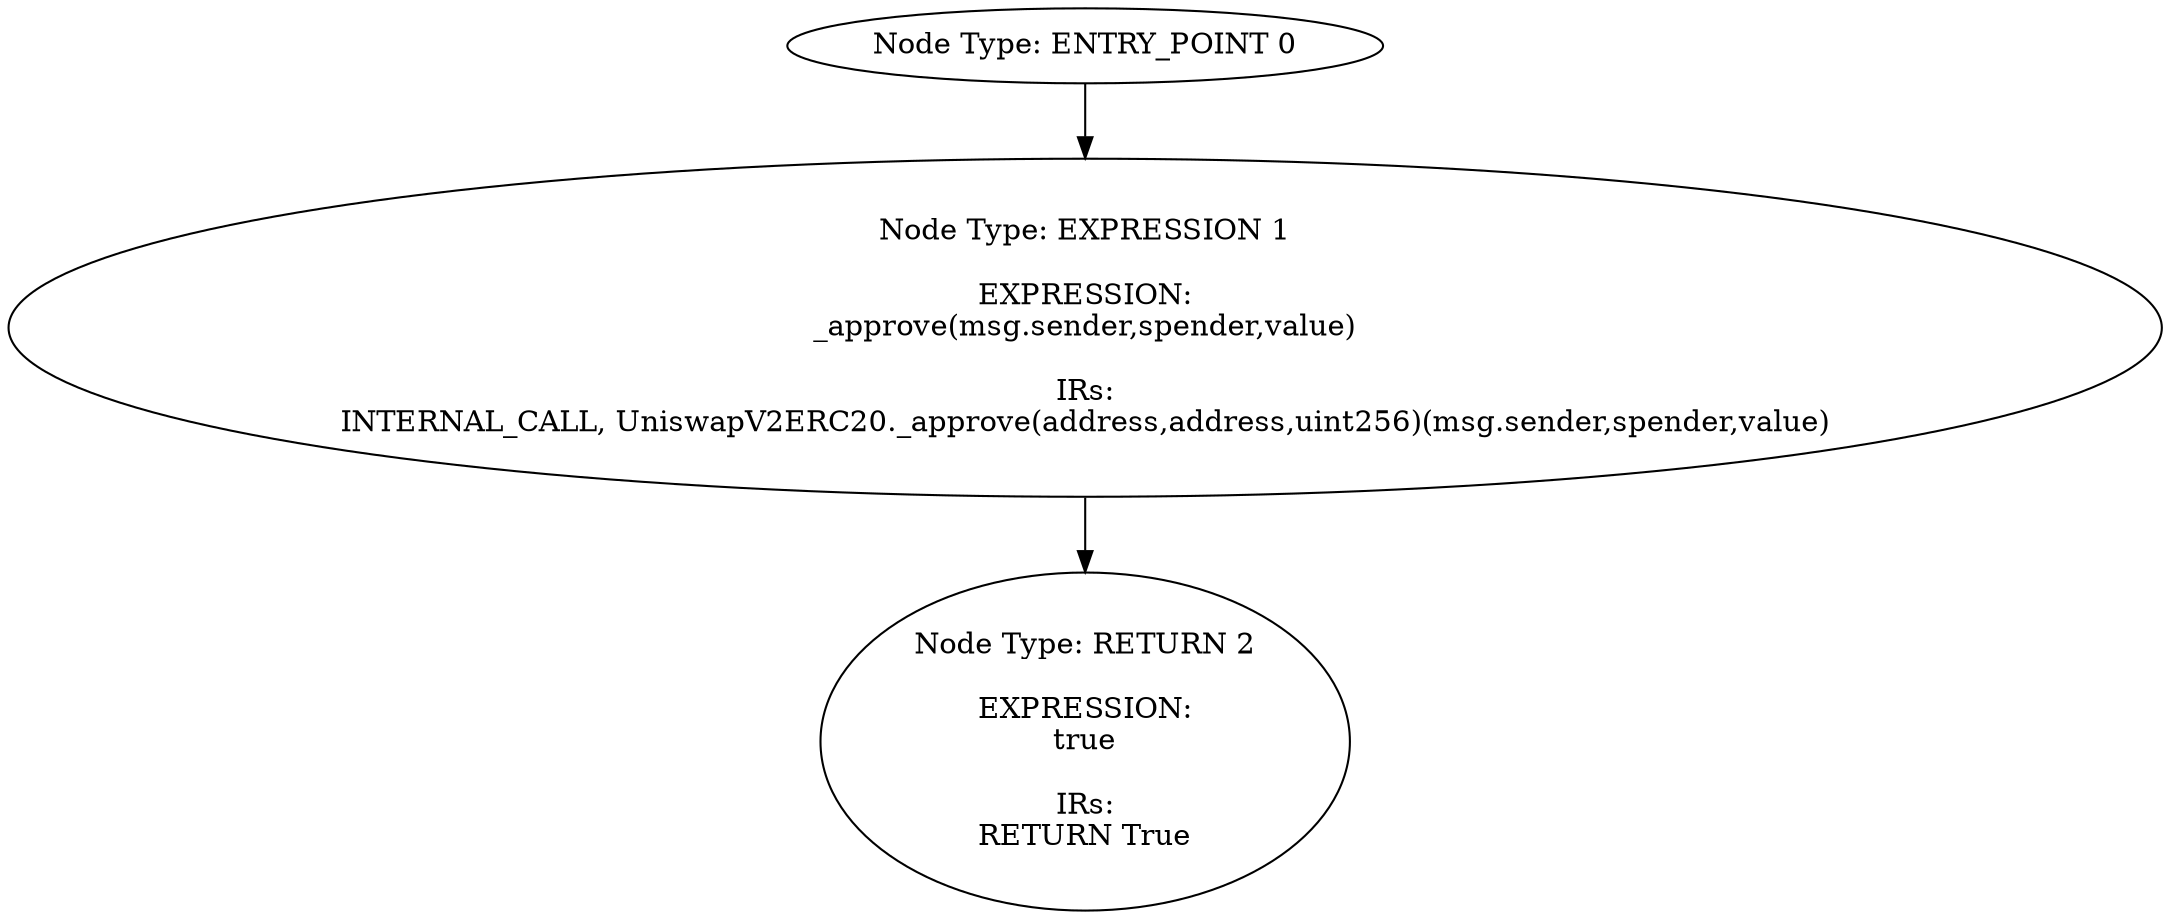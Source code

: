 digraph{
0[label="Node Type: ENTRY_POINT 0
"];
0->1;
1[label="Node Type: EXPRESSION 1

EXPRESSION:
_approve(msg.sender,spender,value)

IRs:
INTERNAL_CALL, UniswapV2ERC20._approve(address,address,uint256)(msg.sender,spender,value)"];
1->2;
2[label="Node Type: RETURN 2

EXPRESSION:
true

IRs:
RETURN True"];
}
